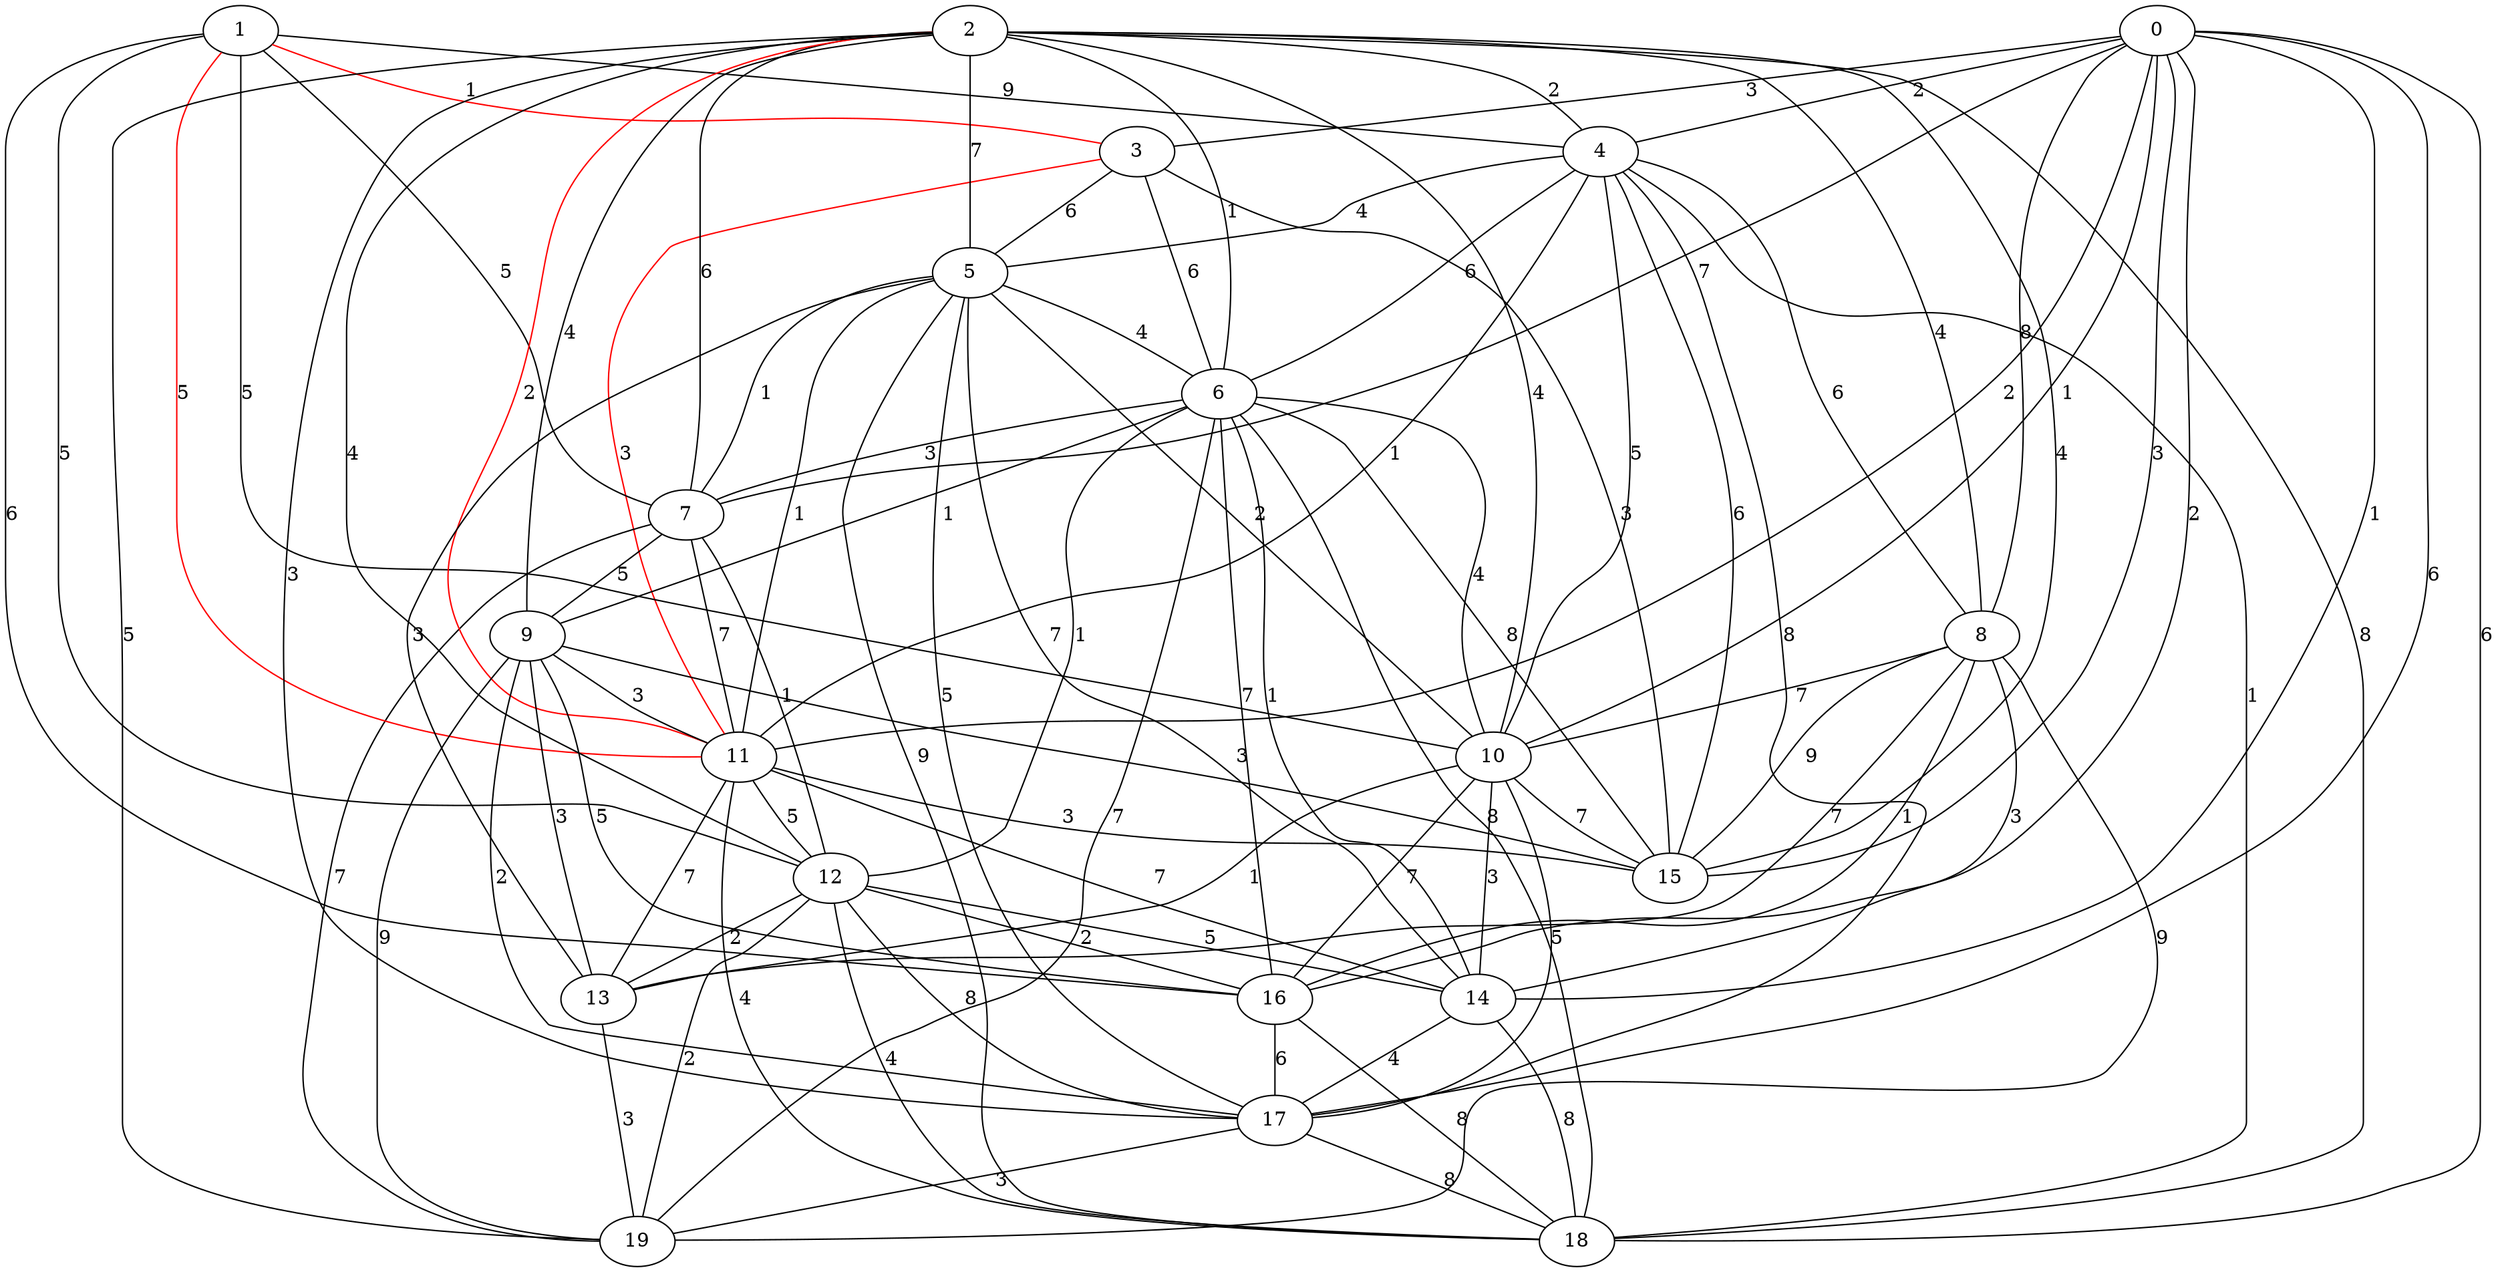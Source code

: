 graph one
{
0 -- 3 [color = black , label = 3];
0 -- 4 [color = black , label = 2];
0 -- 7 [color = black , label = 7];
0 -- 8 [color = black , label = 8];
0 -- 10 [color = black , label = 1];
0 -- 11 [color = black , label = 2];
0 -- 14 [color = black , label = 1];
0 -- 15 [color = black , label = 3];
0 -- 16 [color = black , label = 2];
0 -- 17 [color = black , label = 6];
0 -- 18 [color = black , label = 6];
1 -- 3 [color = red , label = 1];
1 -- 4 [color = black , label = 9];
1 -- 7 [color = black , label = 5];
1 -- 10 [color = black , label = 5];
1 -- 11 [color = red , label = 5];
1 -- 12 [color = black , label = 5];
1 -- 16 [color = black , label = 6];
2 -- 4 [color = black , label = 2];
2 -- 5 [color = black , label = 7];
2 -- 6 [color = black , label = 1];
2 -- 7 [color = black , label = 6];
2 -- 8 [color = black , label = 4];
2 -- 9 [color = black , label = 4];
2 -- 10 [color = black , label = 4];
2 -- 11 [color = red , label = 2];
2 -- 12 [color = black , label = 4];
2 -- 15 [color = black , label = 4];
2 -- 17 [color = black , label = 3];
2 -- 18 [color = black , label = 8];
2 -- 19 [color = black , label = 5];
3 -- 5 [color = black , label = 6];
3 -- 6 [color = black , label = 6];
3 -- 11 [color = red , label = 3];
3 -- 15 [color = black , label = 3];
4 -- 5 [color = black , label = 4];
4 -- 6 [color = black , label = 6];
4 -- 8 [color = black , label = 6];
4 -- 10 [color = black , label = 5];
4 -- 11 [color = black , label = 1];
4 -- 15 [color = black , label = 6];
4 -- 17 [color = black , label = 8];
4 -- 18 [color = black , label = 1];
5 -- 6 [color = black , label = 4];
5 -- 7 [color = black , label = 1];
5 -- 10 [color = black , label = 2];
5 -- 11 [color = black , label = 1];
5 -- 13 [color = black , label = 3];
5 -- 14 [color = black , label = 7];
5 -- 17 [color = black , label = 5];
5 -- 18 [color = black , label = 9];
6 -- 7 [color = black , label = 3];
6 -- 9 [color = black , label = 1];
6 -- 10 [color = black , label = 4];
6 -- 12 [color = black , label = 1];
6 -- 14 [color = black , label = 1];
6 -- 15 [color = black , label = 8];
6 -- 16 [color = black , label = 7];
6 -- 18 [color = black , label = 8];
6 -- 19 [color = black , label = 7];
7 -- 9 [color = black , label = 5];
7 -- 11 [color = black , label = 7];
7 -- 12 [color = black , label = 1];
7 -- 19 [color = black , label = 7];
8 -- 10 [color = black , label = 7];
8 -- 13 [color = black , label = 7];
8 -- 14 [color = black , label = 3];
8 -- 15 [color = black , label = 9];
8 -- 16 [color = black , label = 1];
8 -- 19 [color = black , label = 9];
9 -- 11 [color = black , label = 3];
9 -- 13 [color = black , label = 3];
9 -- 15 [color = black , label = 3];
9 -- 16 [color = black , label = 5];
9 -- 17 [color = black , label = 2];
9 -- 19 [color = black , label = 9];
10 -- 13 [color = black , label = 1];
10 -- 14 [color = black , label = 3];
10 -- 15 [color = black , label = 7];
10 -- 16 [color = black , label = 7];
10 -- 17 [color = black , label = 5];
11 -- 12 [color = black , label = 5];
11 -- 13 [color = black , label = 7];
11 -- 14 [color = black , label = 7];
11 -- 15 [color = black , label = 3];
11 -- 18 [color = black , label = 4];
12 -- 13 [color = black , label = 2];
12 -- 14 [color = black , label = 5];
12 -- 16 [color = black , label = 2];
12 -- 17 [color = black , label = 8];
12 -- 18 [color = black , label = 4];
12 -- 19 [color = black , label = 2];
13 -- 19 [color = black , label = 3];
14 -- 17 [color = black , label = 4];
14 -- 18 [color = black , label = 8];
16 -- 17 [color = black , label = 6];
16 -- 18 [color = black , label = 8];
17 -- 18 [color = black , label = 8];
17 -- 19 [color = black , label = 3];
}
